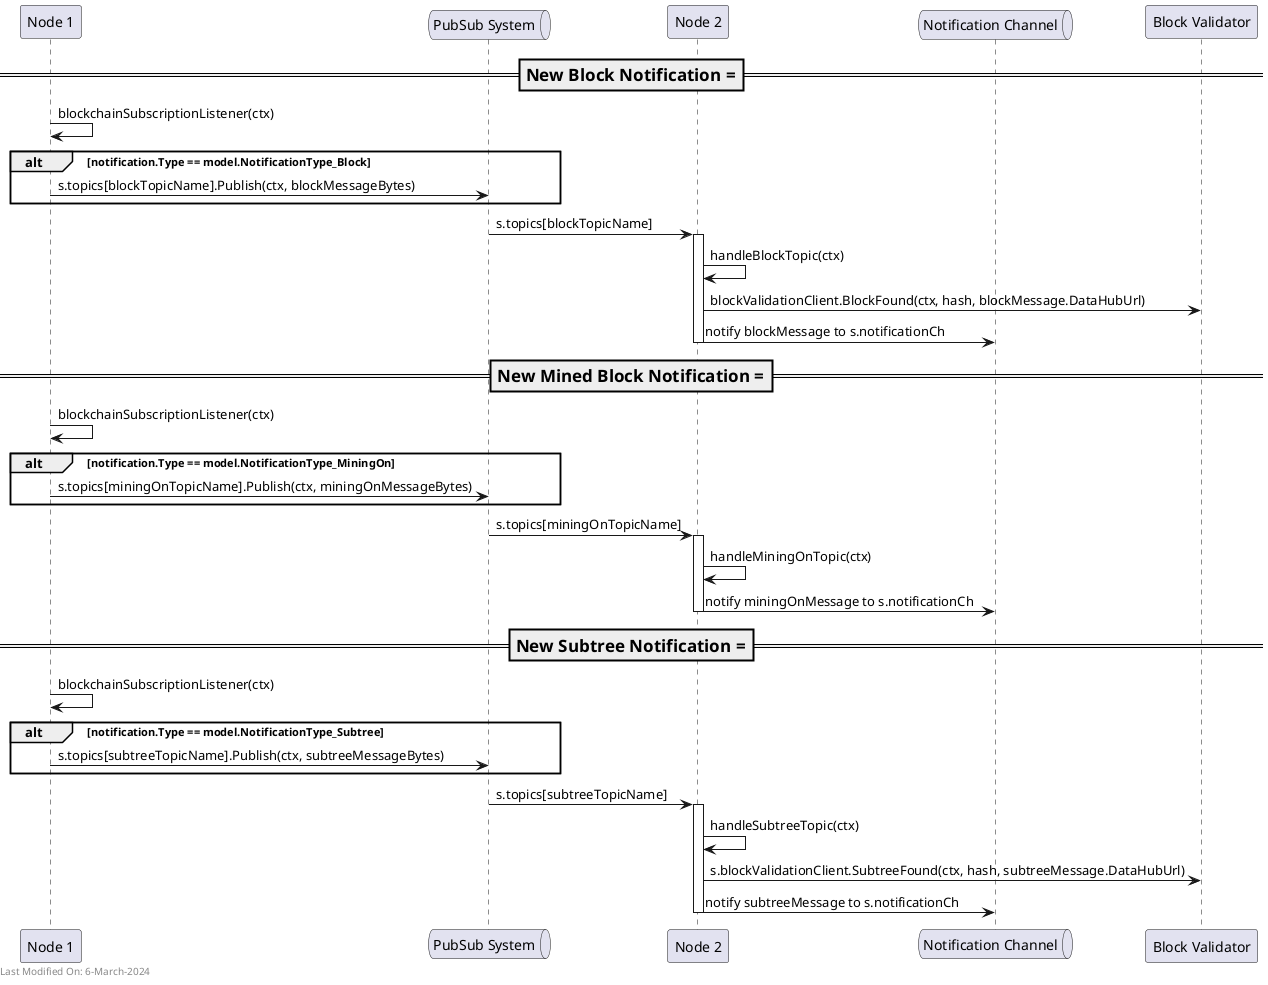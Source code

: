 @startuml

participant "Node 1" as Node1
queue "PubSub System" as PubSub
participant "Node 2" as Node2
queue "Notification Channel" as notificationChannel
participant "Block Validator" as BlockValidationClient

=== New Block Notification ===
Node1 -> Node1: blockchainSubscriptionListener(ctx)
alt notification.Type == model.NotificationType_Block
    Node1 -> PubSub: s.topics[blockTopicName].Publish(ctx, blockMessageBytes)
end

PubSub -> Node2: s.topics[blockTopicName]
activate Node2
Node2 -> Node2: handleBlockTopic(ctx)
Node2 -> BlockValidationClient: blockValidationClient.BlockFound(ctx, hash, blockMessage.DataHubUrl)
Node2 -> notificationChannel: notify blockMessage to s.notificationCh
deactivate Node2

=== New Mined Block Notification ===
Node1 -> Node1: blockchainSubscriptionListener(ctx)
alt notification.Type == model.NotificationType_MiningOn
    Node1 -> PubSub: s.topics[miningOnTopicName].Publish(ctx, miningOnMessageBytes)
end

PubSub -> Node2: s.topics[miningOnTopicName]
activate Node2
Node2 -> Node2: handleMiningOnTopic(ctx)
Node2 -> notificationChannel: notify miningOnMessage to s.notificationCh
deactivate Node2

=== New Subtree Notification ===
Node1 -> Node1: blockchainSubscriptionListener(ctx)
alt notification.Type == model.NotificationType_Subtree
    Node1 -> PubSub: s.topics[subtreeTopicName].Publish(ctx, subtreeMessageBytes)
end

PubSub -> Node2: s.topics[subtreeTopicName]
activate Node2
Node2 -> Node2: handleSubtreeTopic(ctx)
Node2 -> BlockValidationClient: s.blockValidationClient.SubtreeFound(ctx, hash, subtreeMessage.DataHubUrl)
Node2 -> notificationChannel: notify subtreeMessage to s.notificationCh
deactivate Node2

left footer Last Modified On: 6-March-2024

@enduml
